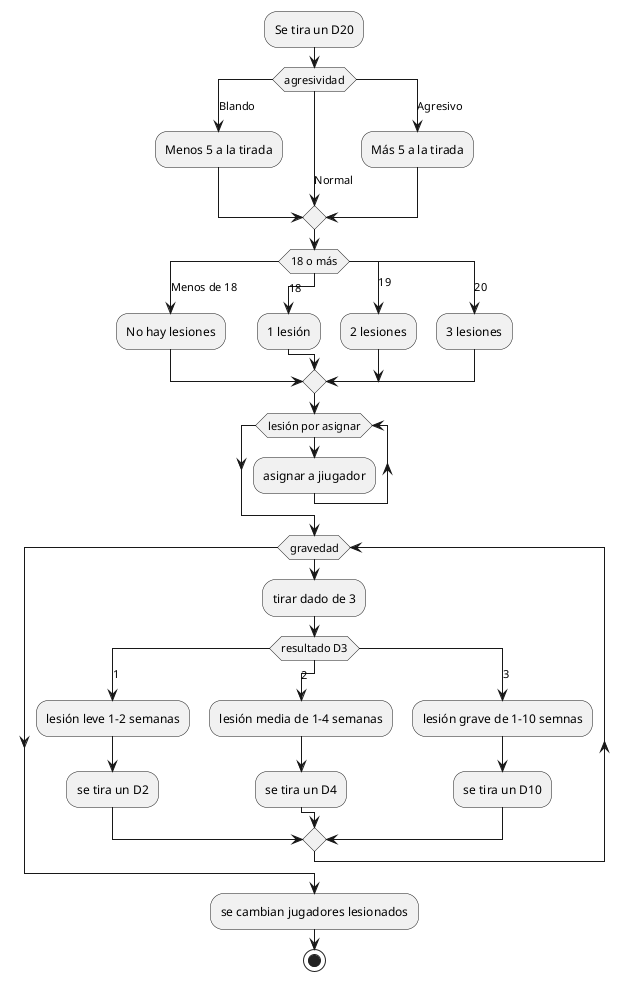 @startuml lesiones
:Se tira un D20;
switch (agresividad)
case (Blando)
  :Menos 5 a la tirada;
case (Normal)
case (Agresivo)
  :Más 5 a la tirada;
endswitch
switch (18 o más)
case (Menos de 18)
  :No hay lesiones;
case (18)
  :1 lesión;
case (19)
  :2 lesiones;
case (20)
  :3 lesiones;
endswitch
while (lesión por asignar)
  :asignar a jiugador;
endwhile
while (gravedad)
  :tirar dado de 3;
  switch (resultado D3)
  case (1)
    :lesión leve 1-2 semanas;
    :se tira un D2;
  case (2)
    :lesión media de 1-4 semanas;
    :se tira un D4;
  case (3)
    :lesión grave de 1-10 semnas;
    :se tira un D10;
  endswitch
end while
:se cambian jugadores lesionados;
stop
@enduml
